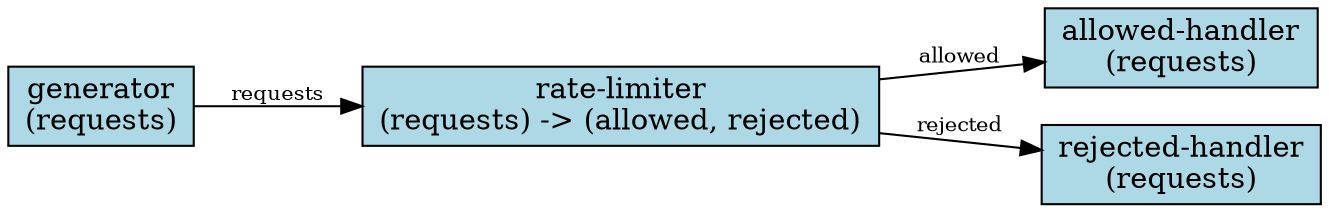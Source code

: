 digraph G { rankdir=LR; node [shape=box, style=filled, fillcolor=lightblue]; edge [fontsize=10]; generator [label="generator
(requests)"]; rateLimiter [label="rate-limiter
(requests) -> (allowed, rejected)"]; allowedHandler [label="allowed-handler
(requests)"]; rejectedHandler [label="rejected-handler
(requests)"]; generator -> rateLimiter [label="requests"]; rateLimiter -> allowedHandler [label="allowed"]; rateLimiter -> rejectedHandler [label="rejected"]; }
